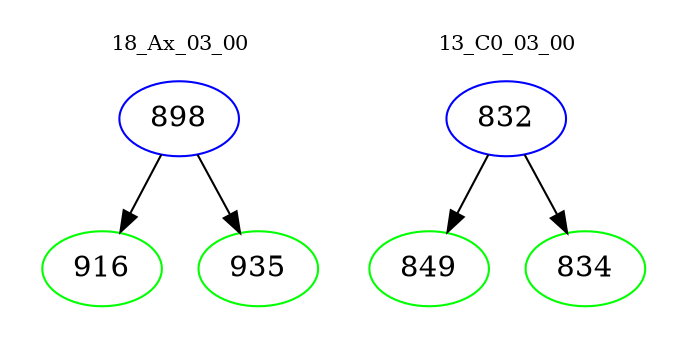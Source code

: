 digraph{
subgraph cluster_0 {
color = white
label = "18_Ax_03_00";
fontsize=10;
T0_898 [label="898", color="blue"]
T0_898 -> T0_916 [color="black"]
T0_916 [label="916", color="green"]
T0_898 -> T0_935 [color="black"]
T0_935 [label="935", color="green"]
}
subgraph cluster_1 {
color = white
label = "13_C0_03_00";
fontsize=10;
T1_832 [label="832", color="blue"]
T1_832 -> T1_849 [color="black"]
T1_849 [label="849", color="green"]
T1_832 -> T1_834 [color="black"]
T1_834 [label="834", color="green"]
}
}

